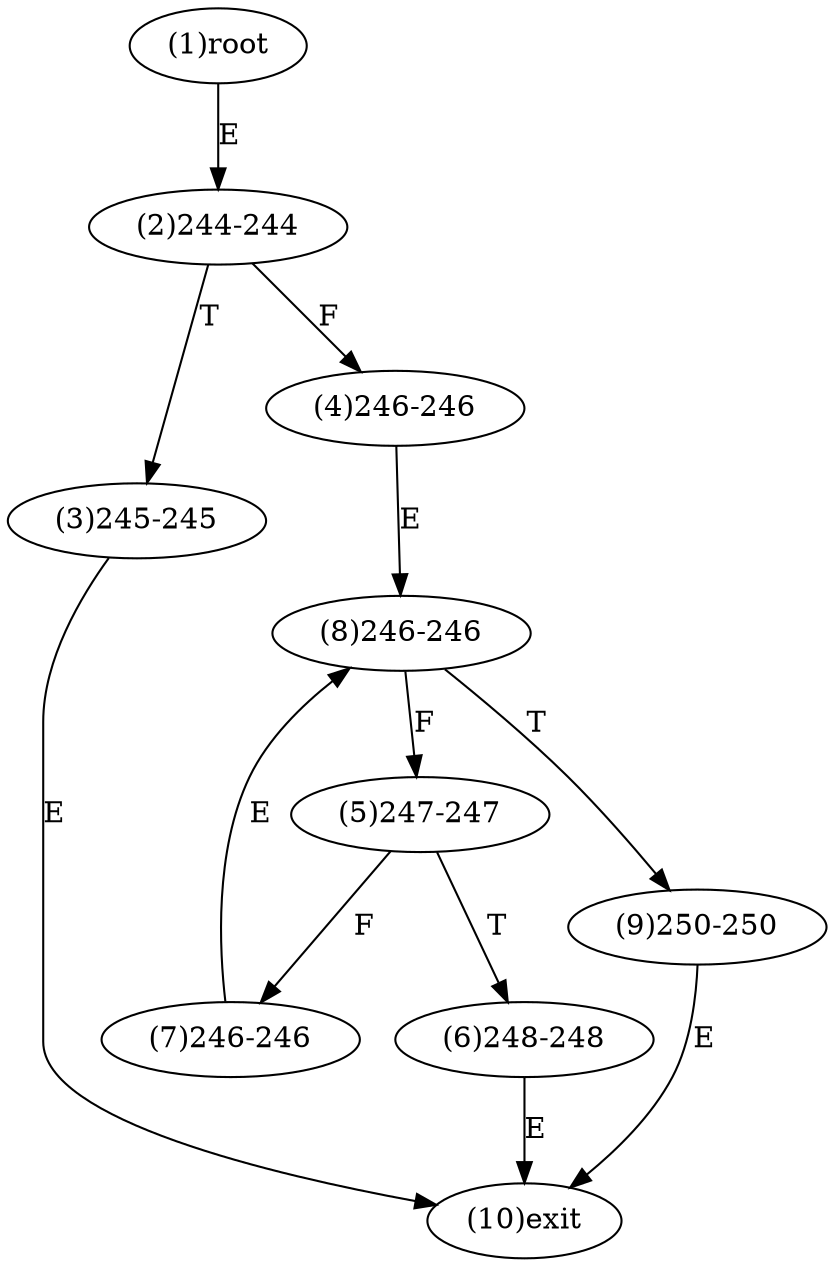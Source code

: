 digraph "" { 
1[ label="(1)root"];
2[ label="(2)244-244"];
3[ label="(3)245-245"];
4[ label="(4)246-246"];
5[ label="(5)247-247"];
6[ label="(6)248-248"];
7[ label="(7)246-246"];
8[ label="(8)246-246"];
9[ label="(9)250-250"];
10[ label="(10)exit"];
1->2[ label="E"];
2->4[ label="F"];
2->3[ label="T"];
3->10[ label="E"];
4->8[ label="E"];
5->7[ label="F"];
5->6[ label="T"];
6->10[ label="E"];
7->8[ label="E"];
8->5[ label="F"];
8->9[ label="T"];
9->10[ label="E"];
}